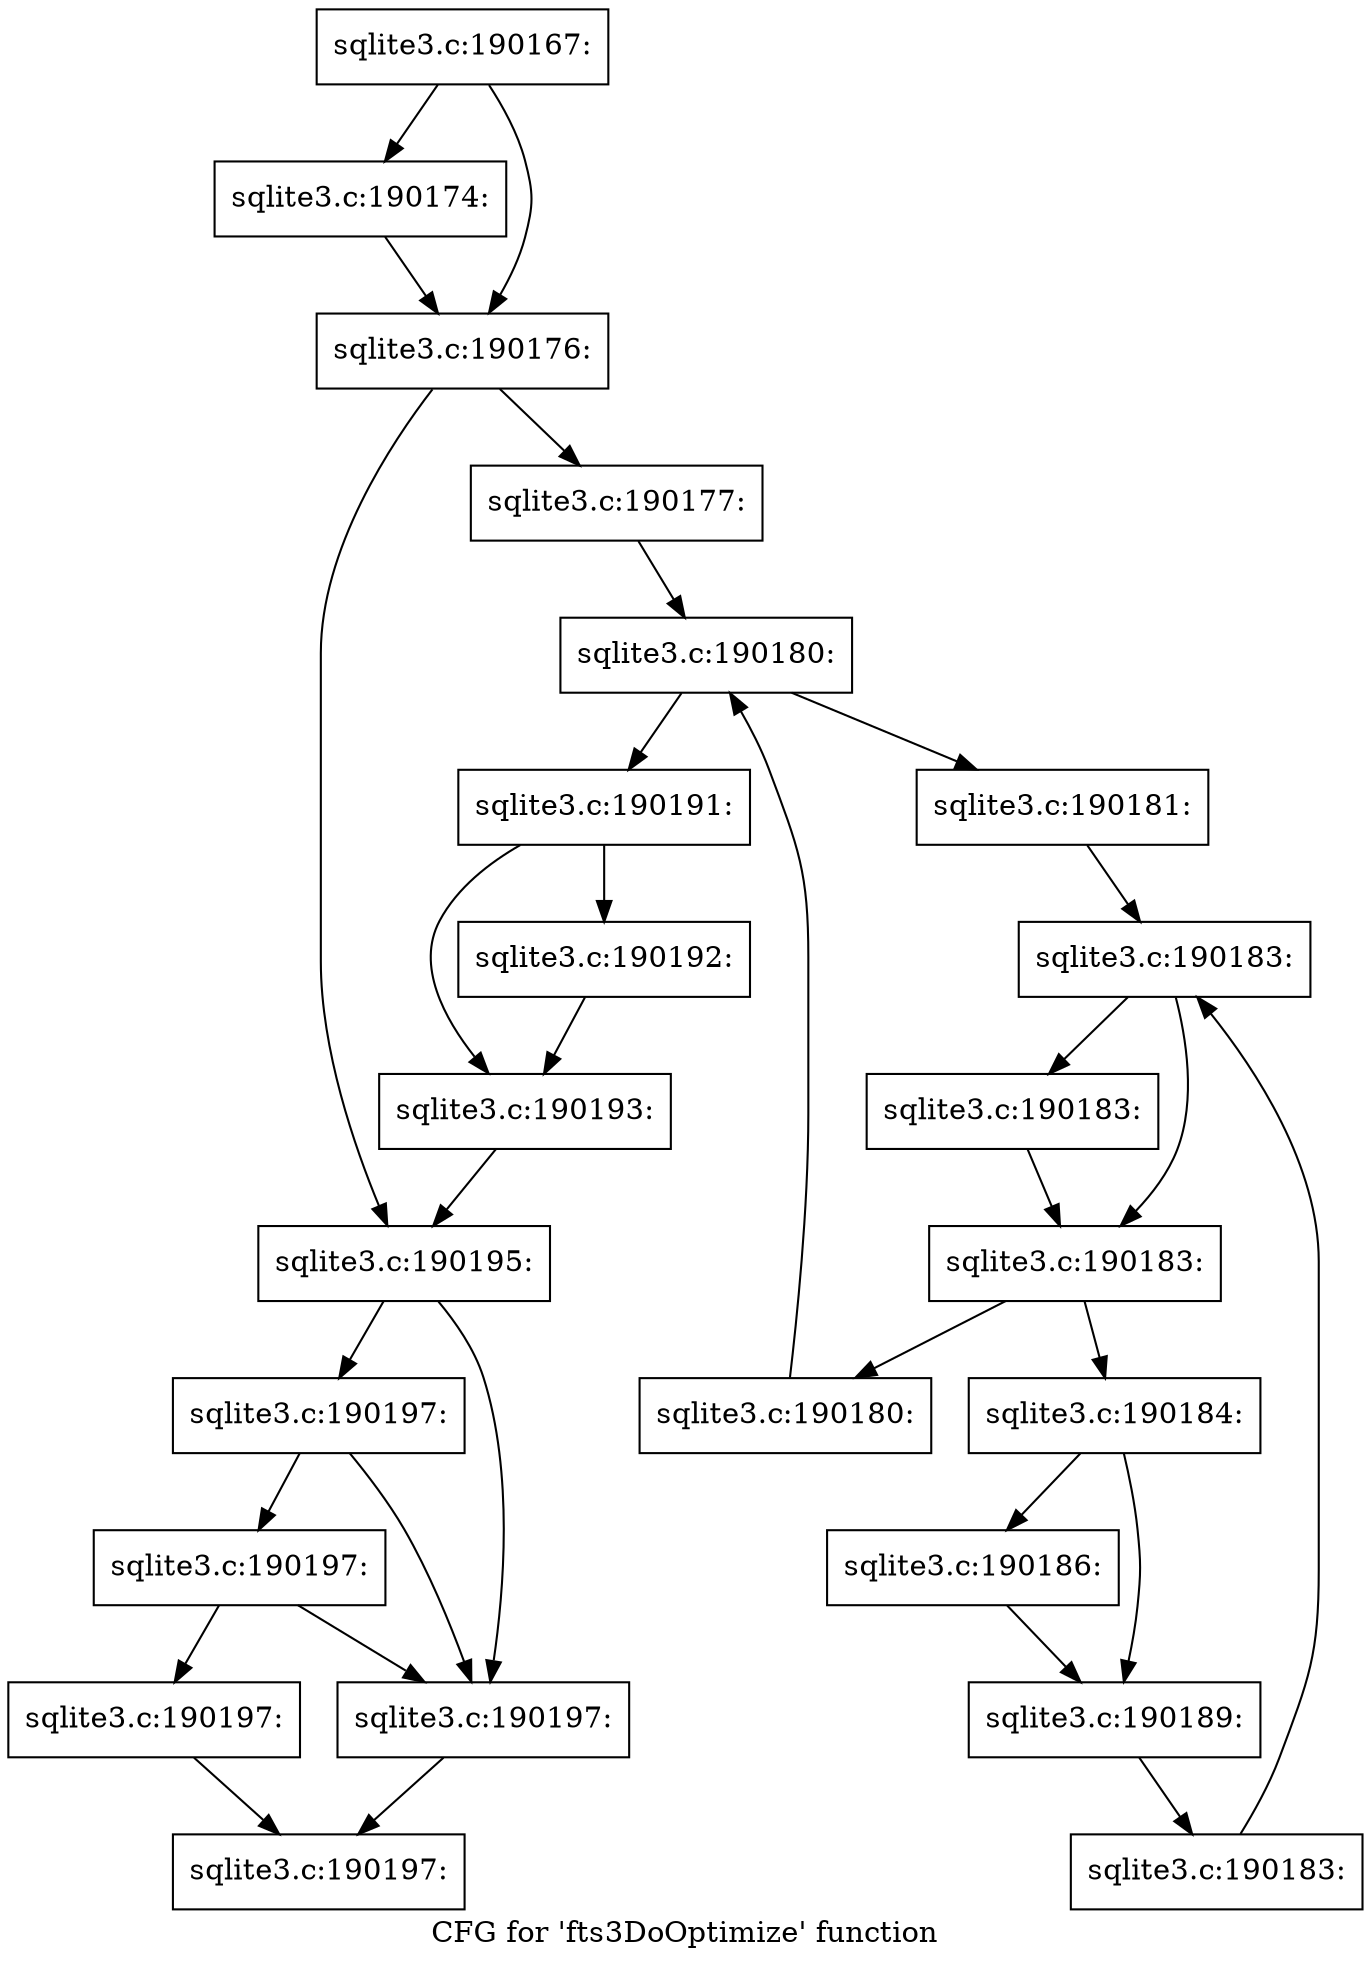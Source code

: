digraph "CFG for 'fts3DoOptimize' function" {
	label="CFG for 'fts3DoOptimize' function";

	Node0x55c0f6d0e2c0 [shape=record,label="{sqlite3.c:190167:}"];
	Node0x55c0f6d0e2c0 -> Node0x55c0f6ceda20;
	Node0x55c0f6d0e2c0 -> Node0x55c0fb05a4d0;
	Node0x55c0f6ceda20 [shape=record,label="{sqlite3.c:190174:}"];
	Node0x55c0f6ceda20 -> Node0x55c0fb05a4d0;
	Node0x55c0fb05a4d0 [shape=record,label="{sqlite3.c:190176:}"];
	Node0x55c0fb05a4d0 -> Node0x55c0fb05ad80;
	Node0x55c0fb05a4d0 -> Node0x55c0fb05add0;
	Node0x55c0fb05ad80 [shape=record,label="{sqlite3.c:190177:}"];
	Node0x55c0fb05ad80 -> Node0x55c0fb05b830;
	Node0x55c0fb05b830 [shape=record,label="{sqlite3.c:190180:}"];
	Node0x55c0fb05b830 -> Node0x55c0fb05bc40;
	Node0x55c0fb05b830 -> Node0x55c0fb05b920;
	Node0x55c0fb05bc40 [shape=record,label="{sqlite3.c:190181:}"];
	Node0x55c0fb05bc40 -> Node0x55c0fb05c750;
	Node0x55c0fb05c750 [shape=record,label="{sqlite3.c:190183:}"];
	Node0x55c0fb05c750 -> Node0x55c0fb05ca40;
	Node0x55c0fb05c750 -> Node0x55c0fb05c9f0;
	Node0x55c0fb05ca40 [shape=record,label="{sqlite3.c:190183:}"];
	Node0x55c0fb05ca40 -> Node0x55c0fb05c9f0;
	Node0x55c0fb05c9f0 [shape=record,label="{sqlite3.c:190183:}"];
	Node0x55c0fb05c9f0 -> Node0x55c0fb05c970;
	Node0x55c0fb05c9f0 -> Node0x55c0fb05c5a0;
	Node0x55c0fb05c970 [shape=record,label="{sqlite3.c:190184:}"];
	Node0x55c0fb05c970 -> Node0x55c0f6ced9d0;
	Node0x55c0fb05c970 -> Node0x55c0fb05da90;
	Node0x55c0f6ced9d0 [shape=record,label="{sqlite3.c:190186:}"];
	Node0x55c0f6ced9d0 -> Node0x55c0fb05da90;
	Node0x55c0fb05da90 [shape=record,label="{sqlite3.c:190189:}"];
	Node0x55c0fb05da90 -> Node0x55c0fb05c8e0;
	Node0x55c0fb05c8e0 [shape=record,label="{sqlite3.c:190183:}"];
	Node0x55c0fb05c8e0 -> Node0x55c0fb05c750;
	Node0x55c0fb05c5a0 [shape=record,label="{sqlite3.c:190180:}"];
	Node0x55c0fb05c5a0 -> Node0x55c0fb05b830;
	Node0x55c0fb05b920 [shape=record,label="{sqlite3.c:190191:}"];
	Node0x55c0fb05b920 -> Node0x55c0fb05e940;
	Node0x55c0fb05b920 -> Node0x55c0fb05e990;
	Node0x55c0fb05e940 [shape=record,label="{sqlite3.c:190192:}"];
	Node0x55c0fb05e940 -> Node0x55c0fb05e990;
	Node0x55c0fb05e990 [shape=record,label="{sqlite3.c:190193:}"];
	Node0x55c0fb05e990 -> Node0x55c0fb05add0;
	Node0x55c0fb05add0 [shape=record,label="{sqlite3.c:190195:}"];
	Node0x55c0fb05add0 -> Node0x55c0fb05f060;
	Node0x55c0fb05add0 -> Node0x55c0fb05ef40;
	Node0x55c0fb05f060 [shape=record,label="{sqlite3.c:190197:}"];
	Node0x55c0fb05f060 -> Node0x55c0fb05efe0;
	Node0x55c0fb05f060 -> Node0x55c0fb05ef40;
	Node0x55c0fb05efe0 [shape=record,label="{sqlite3.c:190197:}"];
	Node0x55c0fb05efe0 -> Node0x55c0fb05eef0;
	Node0x55c0fb05efe0 -> Node0x55c0fb05ef40;
	Node0x55c0fb05eef0 [shape=record,label="{sqlite3.c:190197:}"];
	Node0x55c0fb05eef0 -> Node0x55c0fb05ef90;
	Node0x55c0fb05ef40 [shape=record,label="{sqlite3.c:190197:}"];
	Node0x55c0fb05ef40 -> Node0x55c0fb05ef90;
	Node0x55c0fb05ef90 [shape=record,label="{sqlite3.c:190197:}"];
}
